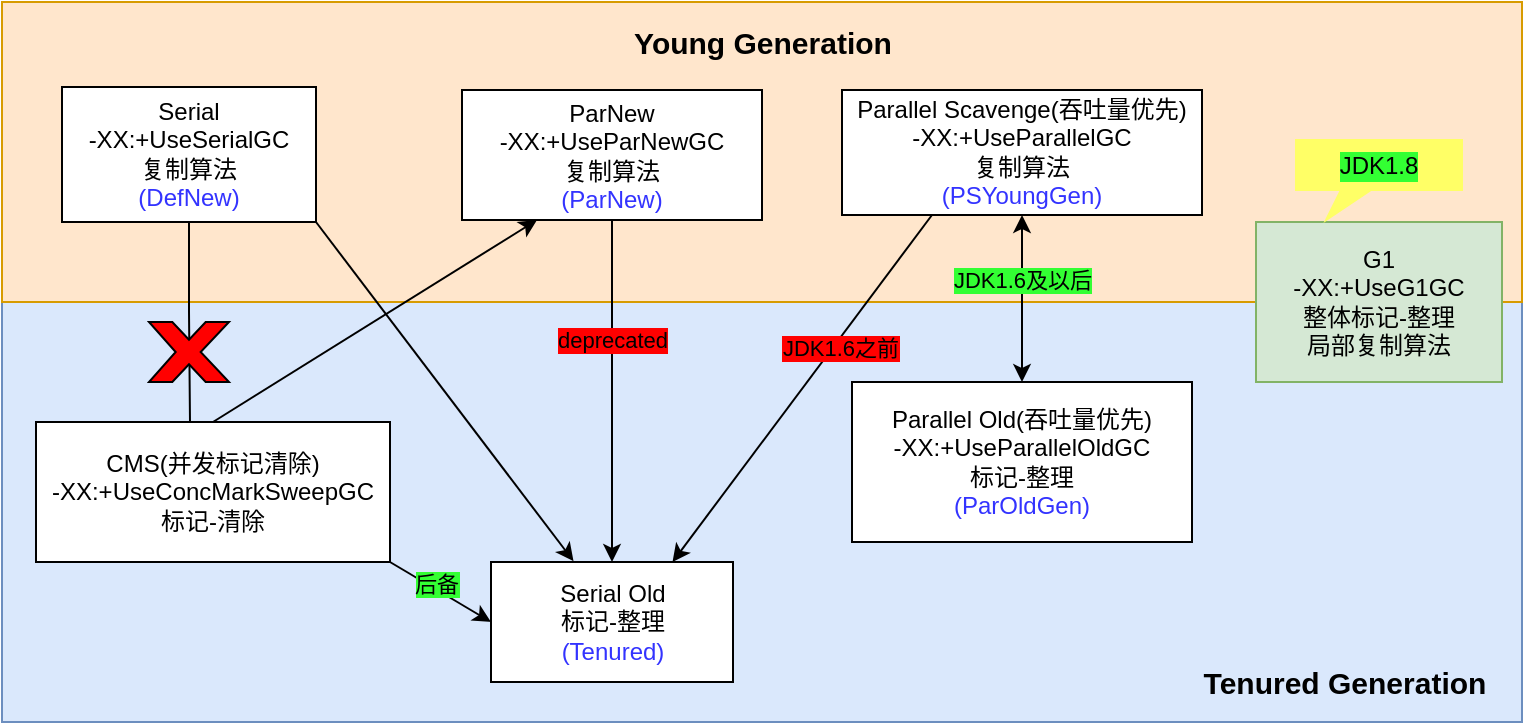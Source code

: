 <mxfile version="13.6.5" type="github">
  <diagram id="NroQVGhwpjugmBi_NELB" name="第 1 页">
    <mxGraphModel dx="877" dy="469" grid="1" gridSize="10" guides="1" tooltips="1" connect="1" arrows="1" fold="1" page="1" pageScale="1" pageWidth="827" pageHeight="1169" math="0" shadow="0">
      <root>
        <mxCell id="0" />
        <mxCell id="1" parent="0" />
        <mxCell id="gGPMWTZoRvZw8eCMUXb5-1" value="" style="rounded=0;whiteSpace=wrap;html=1;fillColor=#dae8fc;strokeColor=#6c8ebf;" vertex="1" parent="1">
          <mxGeometry x="33" y="130" width="760" height="360" as="geometry" />
        </mxCell>
        <mxCell id="gGPMWTZoRvZw8eCMUXb5-2" value="" style="rounded=0;whiteSpace=wrap;html=1;fillColor=#ffe6cc;strokeColor=#d79b00;" vertex="1" parent="1">
          <mxGeometry x="33" y="130" width="760" height="150" as="geometry" />
        </mxCell>
        <mxCell id="gGPMWTZoRvZw8eCMUXb5-15" style="edgeStyle=orthogonalEdgeStyle;rounded=0;orthogonalLoop=1;jettySize=auto;html=1;exitX=0.5;exitY=1;exitDx=0;exitDy=0;entryX=0.5;entryY=0;entryDx=0;entryDy=0;endArrow=none;endFill=0;" edge="1" parent="1" source="gGPMWTZoRvZw8eCMUXb5-3" target="gGPMWTZoRvZw8eCMUXb5-8">
          <mxGeometry relative="1" as="geometry">
            <Array as="points">
              <mxPoint x="127" y="285" />
              <mxPoint x="127" y="350" />
            </Array>
          </mxGeometry>
        </mxCell>
        <mxCell id="gGPMWTZoRvZw8eCMUXb5-21" style="rounded=0;orthogonalLoop=1;jettySize=auto;html=1;exitX=1;exitY=1;exitDx=0;exitDy=0;entryX=0.341;entryY=-0.007;entryDx=0;entryDy=0;endArrow=classic;endFill=1;entryPerimeter=0;" edge="1" parent="1" source="gGPMWTZoRvZw8eCMUXb5-3" target="gGPMWTZoRvZw8eCMUXb5-9">
          <mxGeometry relative="1" as="geometry" />
        </mxCell>
        <mxCell id="gGPMWTZoRvZw8eCMUXb5-3" value="Serial&lt;br&gt;-XX:+UseSerialGC&lt;br&gt;复制算法&lt;br&gt;&lt;font color=&quot;#3333ff&quot;&gt;(DefNew)&lt;/font&gt;" style="rounded=0;whiteSpace=wrap;html=1;" vertex="1" parent="1">
          <mxGeometry x="63" y="172.5" width="127" height="67.5" as="geometry" />
        </mxCell>
        <mxCell id="gGPMWTZoRvZw8eCMUXb5-4" value="ParNew&lt;br&gt;-XX:+UseParNewGC&lt;br&gt;复制算法&lt;br&gt;&lt;font color=&quot;#3333ff&quot;&gt;(ParNew)&lt;/font&gt;" style="rounded=0;whiteSpace=wrap;html=1;" vertex="1" parent="1">
          <mxGeometry x="263" y="174" width="150" height="65" as="geometry" />
        </mxCell>
        <mxCell id="gGPMWTZoRvZw8eCMUXb5-29" style="edgeStyle=none;rounded=0;orthogonalLoop=1;jettySize=auto;html=1;exitX=0.25;exitY=1;exitDx=0;exitDy=0;entryX=0.75;entryY=0;entryDx=0;entryDy=0;startArrow=none;startFill=0;endArrow=classic;endFill=1;" edge="1" parent="1" source="gGPMWTZoRvZw8eCMUXb5-5" target="gGPMWTZoRvZw8eCMUXb5-9">
          <mxGeometry relative="1" as="geometry" />
        </mxCell>
        <mxCell id="gGPMWTZoRvZw8eCMUXb5-30" value="JDK1.6之前" style="edgeLabel;html=1;align=center;verticalAlign=middle;resizable=0;points=[];labelBackgroundColor=#FF0000;" vertex="1" connectable="0" parent="gGPMWTZoRvZw8eCMUXb5-29">
          <mxGeometry x="-0.253" y="3" relative="1" as="geometry">
            <mxPoint as="offset" />
          </mxGeometry>
        </mxCell>
        <mxCell id="gGPMWTZoRvZw8eCMUXb5-5" value="Parallel Scavenge(吞吐量优先)&lt;br&gt;-XX:+UseParallelGC&lt;br&gt;复制算法&lt;br&gt;&lt;font color=&quot;#3333ff&quot;&gt;(PSYoungGen)&lt;/font&gt;" style="rounded=0;whiteSpace=wrap;html=1;" vertex="1" parent="1">
          <mxGeometry x="453" y="174" width="180" height="62.5" as="geometry" />
        </mxCell>
        <mxCell id="gGPMWTZoRvZw8eCMUXb5-6" value="G1&lt;br&gt;-XX:+UseG1GC&lt;br&gt;整体标记-整理&lt;br&gt;局部复制算法" style="rounded=0;whiteSpace=wrap;html=1;direction=south;fillColor=#d5e8d4;strokeColor=#82b366;" vertex="1" parent="1">
          <mxGeometry x="660" y="240" width="123" height="80" as="geometry" />
        </mxCell>
        <mxCell id="gGPMWTZoRvZw8eCMUXb5-7" value="&lt;b&gt;&lt;font style=&quot;font-size: 15px&quot;&gt;Young Generation&lt;/font&gt;&lt;/b&gt;" style="text;html=1;strokeColor=none;fillColor=none;align=center;verticalAlign=middle;whiteSpace=wrap;rounded=0;" vertex="1" parent="1">
          <mxGeometry x="335" y="140" width="157" height="20" as="geometry" />
        </mxCell>
        <mxCell id="gGPMWTZoRvZw8eCMUXb5-26" style="edgeStyle=none;rounded=0;orthogonalLoop=1;jettySize=auto;html=1;exitX=1;exitY=1;exitDx=0;exitDy=0;entryX=0;entryY=0.5;entryDx=0;entryDy=0;startArrow=none;startFill=0;endArrow=classic;endFill=1;" edge="1" parent="1" source="gGPMWTZoRvZw8eCMUXb5-8" target="gGPMWTZoRvZw8eCMUXb5-9">
          <mxGeometry relative="1" as="geometry" />
        </mxCell>
        <mxCell id="gGPMWTZoRvZw8eCMUXb5-32" value="后备" style="edgeLabel;html=1;align=center;verticalAlign=middle;resizable=0;points=[];labelBackgroundColor=#33FF33;" vertex="1" connectable="0" parent="gGPMWTZoRvZw8eCMUXb5-26">
          <mxGeometry x="-0.326" y="-1" relative="1" as="geometry">
            <mxPoint x="6.32" as="offset" />
          </mxGeometry>
        </mxCell>
        <mxCell id="gGPMWTZoRvZw8eCMUXb5-27" style="edgeStyle=none;rounded=0;orthogonalLoop=1;jettySize=auto;html=1;exitX=0.5;exitY=0;exitDx=0;exitDy=0;entryX=0.25;entryY=1;entryDx=0;entryDy=0;startArrow=none;startFill=0;endArrow=classic;endFill=1;" edge="1" parent="1" source="gGPMWTZoRvZw8eCMUXb5-8" target="gGPMWTZoRvZw8eCMUXb5-4">
          <mxGeometry relative="1" as="geometry" />
        </mxCell>
        <mxCell id="gGPMWTZoRvZw8eCMUXb5-8" value="CMS(并发标记清除)&lt;br&gt;-XX:+UseConcMarkSweepGC&lt;br&gt;标记-清除" style="rounded=0;whiteSpace=wrap;html=1;" vertex="1" parent="1">
          <mxGeometry x="50" y="340" width="177" height="70" as="geometry" />
        </mxCell>
        <mxCell id="gGPMWTZoRvZw8eCMUXb5-18" style="edgeStyle=orthogonalEdgeStyle;rounded=0;orthogonalLoop=1;jettySize=auto;html=1;exitX=0.5;exitY=0;exitDx=0;exitDy=0;entryX=0.5;entryY=1;entryDx=0;entryDy=0;endArrow=none;endFill=0;startArrow=classic;startFill=1;" edge="1" parent="1" source="gGPMWTZoRvZw8eCMUXb5-9" target="gGPMWTZoRvZw8eCMUXb5-4">
          <mxGeometry relative="1" as="geometry" />
        </mxCell>
        <mxCell id="gGPMWTZoRvZw8eCMUXb5-22" value="deprecated" style="edgeLabel;html=1;align=center;verticalAlign=middle;resizable=0;points=[];labelBackgroundColor=#FF0000;" vertex="1" connectable="0" parent="gGPMWTZoRvZw8eCMUXb5-18">
          <mxGeometry x="0.194" y="-1" relative="1" as="geometry">
            <mxPoint x="-1" y="-8.97" as="offset" />
          </mxGeometry>
        </mxCell>
        <mxCell id="gGPMWTZoRvZw8eCMUXb5-9" value="Serial Old&lt;br&gt;标记-整理&lt;br&gt;&lt;font color=&quot;#3333ff&quot;&gt;(Tenured)&lt;/font&gt;" style="rounded=0;whiteSpace=wrap;html=1;" vertex="1" parent="1">
          <mxGeometry x="277.5" y="410" width="121" height="60" as="geometry" />
        </mxCell>
        <mxCell id="gGPMWTZoRvZw8eCMUXb5-28" style="edgeStyle=none;rounded=0;orthogonalLoop=1;jettySize=auto;html=1;exitX=0.5;exitY=0;exitDx=0;exitDy=0;entryX=0.5;entryY=1;entryDx=0;entryDy=0;startArrow=classic;startFill=1;endArrow=classic;endFill=1;" edge="1" parent="1" source="gGPMWTZoRvZw8eCMUXb5-10" target="gGPMWTZoRvZw8eCMUXb5-5">
          <mxGeometry relative="1" as="geometry" />
        </mxCell>
        <mxCell id="gGPMWTZoRvZw8eCMUXb5-31" value="JDK1.6及以后" style="edgeLabel;html=1;align=center;verticalAlign=middle;resizable=0;points=[];labelBackgroundColor=#33FF33;" vertex="1" connectable="0" parent="gGPMWTZoRvZw8eCMUXb5-28">
          <mxGeometry x="0.218" relative="1" as="geometry">
            <mxPoint as="offset" />
          </mxGeometry>
        </mxCell>
        <mxCell id="gGPMWTZoRvZw8eCMUXb5-10" value="Parallel Old(吞吐量优先)&lt;br&gt;-XX:+UseParallelOldGC&lt;br&gt;标记-整理&lt;br&gt;&lt;font color=&quot;#3333ff&quot;&gt;(ParOldGen)&lt;/font&gt;" style="rounded=0;whiteSpace=wrap;html=1;" vertex="1" parent="1">
          <mxGeometry x="458" y="320" width="170" height="80" as="geometry" />
        </mxCell>
        <mxCell id="gGPMWTZoRvZw8eCMUXb5-25" value="&lt;b&gt;&lt;font style=&quot;font-size: 15px&quot;&gt;Tenured Generation&lt;/font&gt;&lt;/b&gt;" style="text;html=1;strokeColor=none;fillColor=none;align=center;verticalAlign=middle;whiteSpace=wrap;rounded=0;" vertex="1" parent="1">
          <mxGeometry x="626" y="460" width="157" height="20" as="geometry" />
        </mxCell>
        <mxCell id="gGPMWTZoRvZw8eCMUXb5-33" value="" style="verticalLabelPosition=bottom;verticalAlign=top;html=1;shape=mxgraph.basic.x;labelBackgroundColor=#33FF33;fillColor=#FF0000;" vertex="1" parent="1">
          <mxGeometry x="106.5" y="290" width="40" height="30" as="geometry" />
        </mxCell>
        <mxCell id="gGPMWTZoRvZw8eCMUXb5-36" value="JDK1.8" style="whiteSpace=wrap;html=1;shape=mxgraph.basic.rectCallout;dx=30;dy=15;boundedLbl=1;labelBackgroundColor=#33FF33;fillColor=#FFFF66;strokeColor=#FFFF66;" vertex="1" parent="1">
          <mxGeometry x="680" y="199" width="83" height="40" as="geometry" />
        </mxCell>
      </root>
    </mxGraphModel>
  </diagram>
</mxfile>
